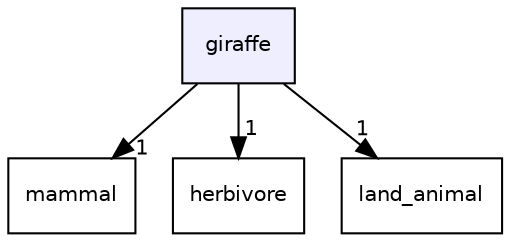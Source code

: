 digraph "giraffe" {
  compound=true
  node [ fontsize="10", fontname="Helvetica"];
  edge [ labelfontsize="10", labelfontname="Helvetica"];
  dir_ab195ea4b01be53a25b90ca65d6c98c3 [shape=box, label="giraffe", style="filled", fillcolor="#eeeeff", pencolor="black", URL="dir_ab195ea4b01be53a25b90ca65d6c98c3.html"];
  dir_7d9fa14e413bd664dca6d5c8691fddd9 [shape=box label="mammal" URL="dir_7d9fa14e413bd664dca6d5c8691fddd9.html"];
  dir_d4ca59e490dfb2dbec08597c24ba1a3e [shape=box label="herbivore" URL="dir_d4ca59e490dfb2dbec08597c24ba1a3e.html"];
  dir_83a52d803fb4dfb8ef6086e0996b54b1 [shape=box label="land_animal" URL="dir_83a52d803fb4dfb8ef6086e0996b54b1.html"];
  dir_ab195ea4b01be53a25b90ca65d6c98c3->dir_7d9fa14e413bd664dca6d5c8691fddd9 [headlabel="1", labeldistance=1.5 headhref="dir_000019_000031.html"];
  dir_ab195ea4b01be53a25b90ca65d6c98c3->dir_d4ca59e490dfb2dbec08597c24ba1a3e [headlabel="1", labeldistance=1.5 headhref="dir_000019_000022.html"];
  dir_ab195ea4b01be53a25b90ca65d6c98c3->dir_83a52d803fb4dfb8ef6086e0996b54b1 [headlabel="1", labeldistance=1.5 headhref="dir_000019_000026.html"];
}
